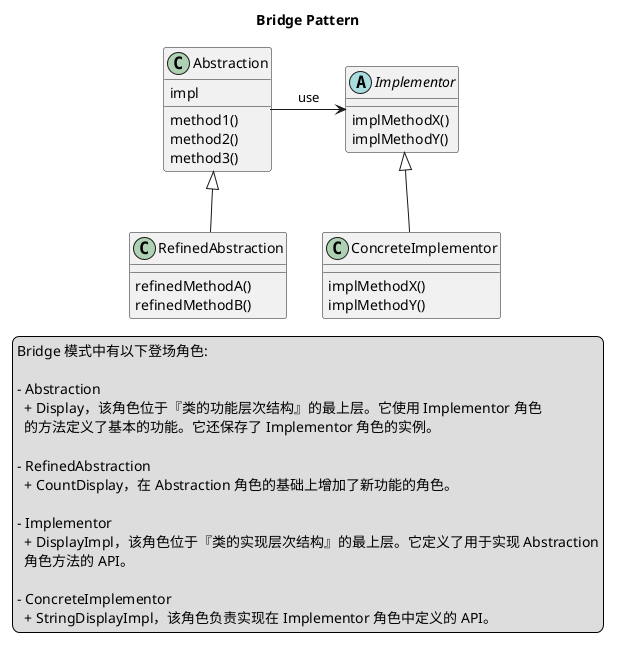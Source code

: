 @startuml

title Bridge Pattern

class Abstraction
abstract Implementor
class RefinedAbstraction
class ConcreteImplementor

Abstraction <|-- RefinedAbstraction
Implementor <|-- ConcreteImplementor
'Abstraction o-- Implementor
Abstraction -> Implementor : use

Abstraction : impl
Abstraction : method1()
Abstraction : method2()
Abstraction : method3()
RefinedAbstraction : refinedMethodA()
RefinedAbstraction : refinedMethodB()
Implementor : implMethodX()
Implementor : implMethodY()
ConcreteImplementor : implMethodX()
ConcreteImplementor : implMethodY()

legend
Bridge 模式中有以下登场角色:

- Abstraction
  + Display，该角色位于『类的功能层次结构』的最上层。它使用 Implementor 角色
  的方法定义了基本的功能。它还保存了 Implementor 角色的实例。

- RefinedAbstraction
  + CountDisplay，在 Abstraction 角色的基础上增加了新功能的角色。

- Implementor
  + DisplayImpl，该角色位于『类的实现层次结构』的最上层。它定义了用于实现 Abstraction
  角色方法的 API。

- ConcreteImplementor
  + StringDisplayImpl，该角色负责实现在 Implementor 角色中定义的 API。
end legend

@enduml